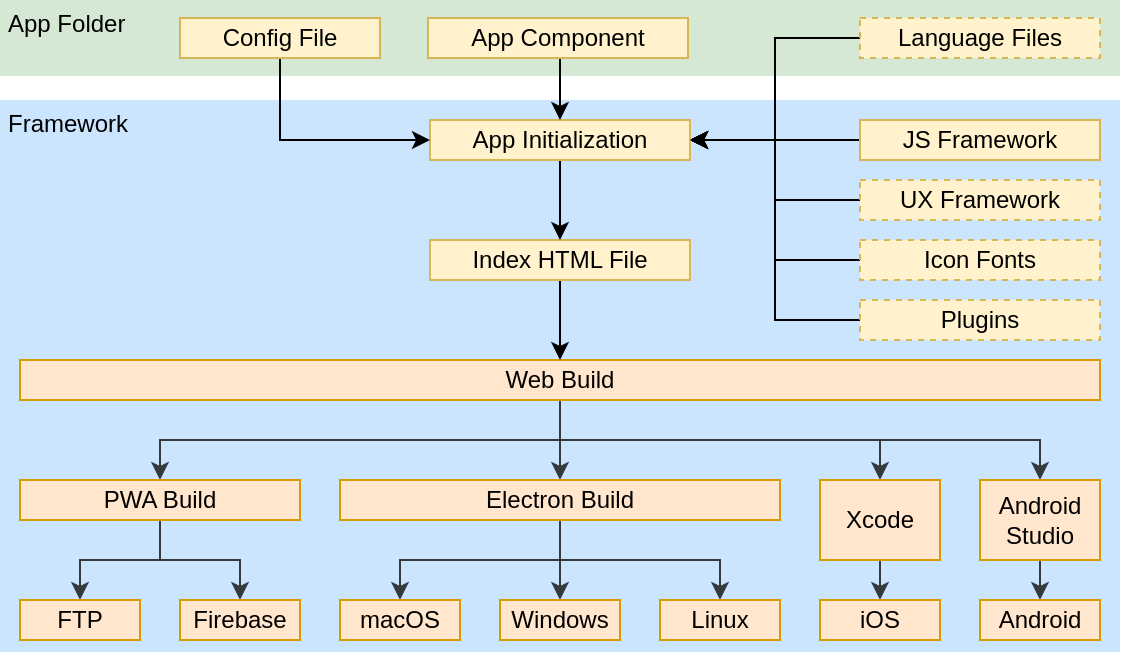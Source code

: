 <mxfile version="10.6.6" type="device"><diagram id="IEJ-li5WR0my1q0w4oPl" name="Page-1"><mxGraphModel dx="1398" dy="779" grid="1" gridSize="10" guides="1" tooltips="1" connect="1" arrows="1" fold="1" page="1" pageScale="1" pageWidth="1200" pageHeight="1200" math="0" shadow="0"><root><mxCell id="0"/><mxCell id="1" parent="0"/><mxCell id="NhiS5DbV7Yy_NmrqlrkN-97" value="&lt;div style=&quot;text-align: left&quot;&gt;&lt;span&gt;Framework&lt;/span&gt;&lt;/div&gt;" style="rounded=0;whiteSpace=wrap;html=1;fillColor=#cce5ff;strokeColor=none;spacing=0;align=left;labelPosition=center;verticalLabelPosition=middle;verticalAlign=top;horizontal=1;spacingTop=0;spacingBottom=0;spacingRight=0;spacingLeft=4;" vertex="1" parent="1"><mxGeometry x="40" y="90" width="560" height="276" as="geometry"/></mxCell><mxCell id="NhiS5DbV7Yy_NmrqlrkN-98" value="&lt;div style=&quot;text-align: left&quot;&gt;&lt;span&gt;App Folder&lt;/span&gt;&lt;/div&gt;" style="rounded=0;whiteSpace=wrap;html=1;fillColor=#d5e8d4;strokeColor=none;spacing=0;align=left;labelPosition=center;verticalLabelPosition=middle;verticalAlign=top;horizontal=1;spacingTop=0;spacingBottom=0;spacingRight=0;spacingLeft=4;" vertex="1" parent="1"><mxGeometry x="40" y="40" width="560" height="38" as="geometry"/></mxCell><mxCell id="NhiS5DbV7Yy_NmrqlrkN-99" style="edgeStyle=orthogonalEdgeStyle;rounded=0;orthogonalLoop=1;jettySize=auto;html=1;exitX=0.5;exitY=1;exitDx=0;exitDy=0;entryX=0.5;entryY=0;entryDx=0;entryDy=0;fillColor=#eeeeee;strokeColor=#36393d;" edge="1" parent="1" source="NhiS5DbV7Yy_NmrqlrkN-103" target="NhiS5DbV7Yy_NmrqlrkN-110"><mxGeometry relative="1" as="geometry"/></mxCell><mxCell id="NhiS5DbV7Yy_NmrqlrkN-100" style="edgeStyle=orthogonalEdgeStyle;rounded=0;orthogonalLoop=1;jettySize=auto;html=1;exitX=0.5;exitY=1;exitDx=0;exitDy=0;entryX=0.5;entryY=0;entryDx=0;entryDy=0;fillColor=#eeeeee;strokeColor=#36393d;" edge="1" parent="1" source="NhiS5DbV7Yy_NmrqlrkN-103" target="NhiS5DbV7Yy_NmrqlrkN-106"><mxGeometry relative="1" as="geometry"/></mxCell><mxCell id="NhiS5DbV7Yy_NmrqlrkN-101" style="edgeStyle=orthogonalEdgeStyle;rounded=0;orthogonalLoop=1;jettySize=auto;html=1;exitX=0.5;exitY=1;exitDx=0;exitDy=0;entryX=0.5;entryY=0;entryDx=0;entryDy=0;fillColor=#eeeeee;strokeColor=#36393d;" edge="1" parent="1" source="NhiS5DbV7Yy_NmrqlrkN-103" target="NhiS5DbV7Yy_NmrqlrkN-112"><mxGeometry relative="1" as="geometry"/></mxCell><mxCell id="NhiS5DbV7Yy_NmrqlrkN-102" style="edgeStyle=orthogonalEdgeStyle;rounded=0;orthogonalLoop=1;jettySize=auto;html=1;exitX=0.5;exitY=1;exitDx=0;exitDy=0;entryX=0.5;entryY=0;entryDx=0;entryDy=0;fillColor=#eeeeee;strokeColor=#36393d;" edge="1" parent="1" source="NhiS5DbV7Yy_NmrqlrkN-103" target="NhiS5DbV7Yy_NmrqlrkN-120"><mxGeometry relative="1" as="geometry"/></mxCell><mxCell id="NhiS5DbV7Yy_NmrqlrkN-103" value="Web Build&lt;br&gt;" style="rounded=0;whiteSpace=wrap;html=1;fillColor=#ffe6cc;strokeColor=#d79b00;" vertex="1" parent="1"><mxGeometry x="50" y="220" width="540" height="20" as="geometry"/></mxCell><mxCell id="NhiS5DbV7Yy_NmrqlrkN-104" style="edgeStyle=orthogonalEdgeStyle;rounded=0;orthogonalLoop=1;jettySize=auto;html=1;exitX=0.5;exitY=1;exitDx=0;exitDy=0;entryX=0.5;entryY=0;entryDx=0;entryDy=0;fillColor=#eeeeee;strokeColor=#36393d;" edge="1" parent="1" source="NhiS5DbV7Yy_NmrqlrkN-106" target="NhiS5DbV7Yy_NmrqlrkN-116"><mxGeometry relative="1" as="geometry"/></mxCell><mxCell id="NhiS5DbV7Yy_NmrqlrkN-105" style="edgeStyle=orthogonalEdgeStyle;rounded=0;orthogonalLoop=1;jettySize=auto;html=1;exitX=0.5;exitY=1;exitDx=0;exitDy=0;entryX=0.5;entryY=0;entryDx=0;entryDy=0;fillColor=#eeeeee;strokeColor=#36393d;" edge="1" parent="1" source="NhiS5DbV7Yy_NmrqlrkN-106" target="NhiS5DbV7Yy_NmrqlrkN-117"><mxGeometry relative="1" as="geometry"/></mxCell><mxCell id="NhiS5DbV7Yy_NmrqlrkN-106" value="PWA Build&lt;br&gt;" style="rounded=0;whiteSpace=wrap;html=1;fillColor=#ffe6cc;strokeColor=#d79b00;" vertex="1" parent="1"><mxGeometry x="50" y="280" width="140" height="20" as="geometry"/></mxCell><mxCell id="NhiS5DbV7Yy_NmrqlrkN-107" style="edgeStyle=orthogonalEdgeStyle;rounded=0;orthogonalLoop=1;jettySize=auto;html=1;exitX=0.5;exitY=1;exitDx=0;exitDy=0;entryX=0.5;entryY=0;entryDx=0;entryDy=0;fillColor=#eeeeee;strokeColor=#36393d;" edge="1" parent="1" source="NhiS5DbV7Yy_NmrqlrkN-110" target="NhiS5DbV7Yy_NmrqlrkN-113"><mxGeometry relative="1" as="geometry"/></mxCell><mxCell id="NhiS5DbV7Yy_NmrqlrkN-108" style="edgeStyle=orthogonalEdgeStyle;rounded=0;orthogonalLoop=1;jettySize=auto;html=1;exitX=0.5;exitY=1;exitDx=0;exitDy=0;entryX=0.5;entryY=0;entryDx=0;entryDy=0;fillColor=#eeeeee;strokeColor=#36393d;" edge="1" parent="1" source="NhiS5DbV7Yy_NmrqlrkN-110" target="NhiS5DbV7Yy_NmrqlrkN-114"><mxGeometry relative="1" as="geometry"/></mxCell><mxCell id="NhiS5DbV7Yy_NmrqlrkN-109" style="edgeStyle=orthogonalEdgeStyle;rounded=0;orthogonalLoop=1;jettySize=auto;html=1;exitX=0.5;exitY=1;exitDx=0;exitDy=0;entryX=0.5;entryY=0;entryDx=0;entryDy=0;fillColor=#eeeeee;strokeColor=#36393d;" edge="1" parent="1" source="NhiS5DbV7Yy_NmrqlrkN-110" target="NhiS5DbV7Yy_NmrqlrkN-115"><mxGeometry relative="1" as="geometry"/></mxCell><mxCell id="NhiS5DbV7Yy_NmrqlrkN-110" value="Electron Build&lt;br&gt;" style="rounded=0;whiteSpace=wrap;html=1;fillColor=#ffe6cc;strokeColor=#d79b00;" vertex="1" parent="1"><mxGeometry x="210" y="280" width="220" height="20" as="geometry"/></mxCell><mxCell id="NhiS5DbV7Yy_NmrqlrkN-111" style="edgeStyle=orthogonalEdgeStyle;rounded=0;orthogonalLoop=1;jettySize=auto;html=1;exitX=0.5;exitY=1;exitDx=0;exitDy=0;entryX=0.5;entryY=0;entryDx=0;entryDy=0;fillColor=#eeeeee;strokeColor=#36393d;" edge="1" parent="1" source="NhiS5DbV7Yy_NmrqlrkN-112" target="NhiS5DbV7Yy_NmrqlrkN-118"><mxGeometry relative="1" as="geometry"/></mxCell><mxCell id="NhiS5DbV7Yy_NmrqlrkN-112" value="Xcode&lt;br&gt;" style="rounded=0;whiteSpace=wrap;html=1;fillColor=#ffe6cc;strokeColor=#d79b00;" vertex="1" parent="1"><mxGeometry x="450" y="280" width="60" height="40" as="geometry"/></mxCell><mxCell id="NhiS5DbV7Yy_NmrqlrkN-113" value="macOS" style="rounded=0;whiteSpace=wrap;html=1;fillColor=#ffe6cc;strokeColor=#d79b00;" vertex="1" parent="1"><mxGeometry x="210" y="340" width="60" height="20" as="geometry"/></mxCell><mxCell id="NhiS5DbV7Yy_NmrqlrkN-114" value="Windows" style="rounded=0;whiteSpace=wrap;html=1;fillColor=#ffe6cc;strokeColor=#d79b00;" vertex="1" parent="1"><mxGeometry x="290" y="340" width="60" height="20" as="geometry"/></mxCell><mxCell id="NhiS5DbV7Yy_NmrqlrkN-115" value="Linux" style="rounded=0;whiteSpace=wrap;html=1;fillColor=#ffe6cc;strokeColor=#d79b00;" vertex="1" parent="1"><mxGeometry x="370" y="340" width="60" height="20" as="geometry"/></mxCell><mxCell id="NhiS5DbV7Yy_NmrqlrkN-116" value="FTP" style="rounded=0;whiteSpace=wrap;html=1;fillColor=#ffe6cc;strokeColor=#d79b00;" vertex="1" parent="1"><mxGeometry x="50" y="340" width="60" height="20" as="geometry"/></mxCell><mxCell id="NhiS5DbV7Yy_NmrqlrkN-117" value="Firebase&lt;br&gt;" style="rounded=0;whiteSpace=wrap;html=1;fillColor=#ffe6cc;strokeColor=#d79b00;" vertex="1" parent="1"><mxGeometry x="130" y="340" width="60" height="20" as="geometry"/></mxCell><mxCell id="NhiS5DbV7Yy_NmrqlrkN-118" value="iOS&lt;br&gt;" style="rounded=0;whiteSpace=wrap;html=1;fillColor=#ffe6cc;strokeColor=#d79b00;" vertex="1" parent="1"><mxGeometry x="450" y="340" width="60" height="20" as="geometry"/></mxCell><mxCell id="NhiS5DbV7Yy_NmrqlrkN-119" style="edgeStyle=orthogonalEdgeStyle;rounded=0;orthogonalLoop=1;jettySize=auto;html=1;exitX=0.5;exitY=1;exitDx=0;exitDy=0;entryX=0.5;entryY=0;entryDx=0;entryDy=0;fillColor=#eeeeee;strokeColor=#36393d;" edge="1" parent="1" source="NhiS5DbV7Yy_NmrqlrkN-120" target="NhiS5DbV7Yy_NmrqlrkN-121"><mxGeometry relative="1" as="geometry"/></mxCell><mxCell id="NhiS5DbV7Yy_NmrqlrkN-120" value="Android&lt;br&gt;Studio&lt;br&gt;" style="rounded=0;whiteSpace=wrap;html=1;fillColor=#ffe6cc;strokeColor=#d79b00;" vertex="1" parent="1"><mxGeometry x="530" y="280" width="60" height="40" as="geometry"/></mxCell><mxCell id="NhiS5DbV7Yy_NmrqlrkN-121" value="Android&lt;br&gt;" style="rounded=0;whiteSpace=wrap;html=1;fillColor=#ffe6cc;strokeColor=#d79b00;" vertex="1" parent="1"><mxGeometry x="530" y="340" width="60" height="20" as="geometry"/></mxCell><mxCell id="NhiS5DbV7Yy_NmrqlrkN-122" style="edgeStyle=orthogonalEdgeStyle;rounded=0;orthogonalLoop=1;jettySize=auto;html=1;exitX=0.5;exitY=1;exitDx=0;exitDy=0;entryX=0.5;entryY=0;entryDx=0;entryDy=0;" edge="1" parent="1" source="NhiS5DbV7Yy_NmrqlrkN-123" target="NhiS5DbV7Yy_NmrqlrkN-103"><mxGeometry relative="1" as="geometry"/></mxCell><mxCell id="NhiS5DbV7Yy_NmrqlrkN-123" value="Index HTML File&lt;br&gt;" style="rounded=0;whiteSpace=wrap;html=1;fillColor=#fff2cc;strokeColor=#d6b656;" vertex="1" parent="1"><mxGeometry x="255" y="160" width="130" height="20" as="geometry"/></mxCell><mxCell id="NhiS5DbV7Yy_NmrqlrkN-124" style="edgeStyle=orthogonalEdgeStyle;rounded=0;orthogonalLoop=1;jettySize=auto;html=1;exitX=0;exitY=0.5;exitDx=0;exitDy=0;entryX=1;entryY=0.5;entryDx=0;entryDy=0;" edge="1" parent="1" source="NhiS5DbV7Yy_NmrqlrkN-125" target="NhiS5DbV7Yy_NmrqlrkN-133"><mxGeometry relative="1" as="geometry"/></mxCell><mxCell id="NhiS5DbV7Yy_NmrqlrkN-125" value="Plugins&lt;br&gt;" style="rounded=0;whiteSpace=wrap;html=1;fillColor=#fff2cc;strokeColor=#d6b656;dashed=1;" vertex="1" parent="1"><mxGeometry x="470" y="190" width="120" height="20" as="geometry"/></mxCell><mxCell id="NhiS5DbV7Yy_NmrqlrkN-126" style="edgeStyle=orthogonalEdgeStyle;rounded=0;orthogonalLoop=1;jettySize=auto;html=1;exitX=0;exitY=0.5;exitDx=0;exitDy=0;entryX=1;entryY=0.5;entryDx=0;entryDy=0;" edge="1" parent="1" source="NhiS5DbV7Yy_NmrqlrkN-127" target="NhiS5DbV7Yy_NmrqlrkN-133"><mxGeometry relative="1" as="geometry"/></mxCell><mxCell id="NhiS5DbV7Yy_NmrqlrkN-127" value="Icon Fonts&lt;br&gt;" style="rounded=0;whiteSpace=wrap;html=1;fillColor=#fff2cc;strokeColor=#d6b656;dashed=1;" vertex="1" parent="1"><mxGeometry x="470" y="160" width="120" height="20" as="geometry"/></mxCell><mxCell id="NhiS5DbV7Yy_NmrqlrkN-128" style="edgeStyle=orthogonalEdgeStyle;rounded=0;orthogonalLoop=1;jettySize=auto;html=1;exitX=0;exitY=0.5;exitDx=0;exitDy=0;entryX=1;entryY=0.5;entryDx=0;entryDy=0;" edge="1" parent="1" source="NhiS5DbV7Yy_NmrqlrkN-129" target="NhiS5DbV7Yy_NmrqlrkN-133"><mxGeometry relative="1" as="geometry"><mxPoint x="380" y="110" as="targetPoint"/></mxGeometry></mxCell><mxCell id="NhiS5DbV7Yy_NmrqlrkN-129" value="UX Framework&lt;br&gt;" style="rounded=0;whiteSpace=wrap;html=1;fillColor=#fff2cc;strokeColor=#d6b656;dashed=1;" vertex="1" parent="1"><mxGeometry x="470" y="130" width="120" height="20" as="geometry"/></mxCell><mxCell id="NhiS5DbV7Yy_NmrqlrkN-130" style="edgeStyle=orthogonalEdgeStyle;rounded=0;orthogonalLoop=1;jettySize=auto;html=1;exitX=0;exitY=0.5;exitDx=0;exitDy=0;entryX=1;entryY=0.5;entryDx=0;entryDy=0;" edge="1" parent="1" source="NhiS5DbV7Yy_NmrqlrkN-131" target="NhiS5DbV7Yy_NmrqlrkN-133"><mxGeometry relative="1" as="geometry"/></mxCell><mxCell id="NhiS5DbV7Yy_NmrqlrkN-131" value="JS Framework&lt;br&gt;" style="rounded=0;whiteSpace=wrap;html=1;fillColor=#fff2cc;strokeColor=#d6b656;" vertex="1" parent="1"><mxGeometry x="470" y="100" width="120" height="20" as="geometry"/></mxCell><mxCell id="NhiS5DbV7Yy_NmrqlrkN-132" style="edgeStyle=orthogonalEdgeStyle;rounded=0;orthogonalLoop=1;jettySize=auto;html=1;exitX=0.5;exitY=1;exitDx=0;exitDy=0;entryX=0.5;entryY=0;entryDx=0;entryDy=0;" edge="1" parent="1" source="NhiS5DbV7Yy_NmrqlrkN-133" target="NhiS5DbV7Yy_NmrqlrkN-123"><mxGeometry relative="1" as="geometry"/></mxCell><mxCell id="NhiS5DbV7Yy_NmrqlrkN-133" value="App Initialization" style="rounded=0;whiteSpace=wrap;html=1;fillColor=#fff2cc;strokeColor=#d6b656;" vertex="1" parent="1"><mxGeometry x="255" y="100" width="130" height="20" as="geometry"/></mxCell><mxCell id="NhiS5DbV7Yy_NmrqlrkN-134" style="edgeStyle=orthogonalEdgeStyle;rounded=0;orthogonalLoop=1;jettySize=auto;html=1;exitX=0.5;exitY=1;exitDx=0;exitDy=0;entryX=0;entryY=0.5;entryDx=0;entryDy=0;" edge="1" parent="1" source="NhiS5DbV7Yy_NmrqlrkN-135" target="NhiS5DbV7Yy_NmrqlrkN-133"><mxGeometry relative="1" as="geometry"/></mxCell><mxCell id="NhiS5DbV7Yy_NmrqlrkN-135" value="Config File" style="rounded=0;whiteSpace=wrap;html=1;fillColor=#fff2cc;strokeColor=#d6b656;" vertex="1" parent="1"><mxGeometry x="130" y="49" width="100" height="20" as="geometry"/></mxCell><mxCell id="NhiS5DbV7Yy_NmrqlrkN-136" style="edgeStyle=orthogonalEdgeStyle;rounded=0;orthogonalLoop=1;jettySize=auto;html=1;exitX=0.5;exitY=1;exitDx=0;exitDy=0;entryX=0.5;entryY=0;entryDx=0;entryDy=0;" edge="1" parent="1" source="NhiS5DbV7Yy_NmrqlrkN-137" target="NhiS5DbV7Yy_NmrqlrkN-133"><mxGeometry relative="1" as="geometry"/></mxCell><mxCell id="NhiS5DbV7Yy_NmrqlrkN-137" value="App Component" style="rounded=0;whiteSpace=wrap;html=1;fillColor=#fff2cc;strokeColor=#d6b656;" vertex="1" parent="1"><mxGeometry x="254" y="49" width="130" height="20" as="geometry"/></mxCell><mxCell id="NhiS5DbV7Yy_NmrqlrkN-138" style="edgeStyle=orthogonalEdgeStyle;rounded=0;orthogonalLoop=1;jettySize=auto;html=1;exitX=0;exitY=0.5;exitDx=0;exitDy=0;entryX=1;entryY=0.5;entryDx=0;entryDy=0;" edge="1" parent="1" source="NhiS5DbV7Yy_NmrqlrkN-139" target="NhiS5DbV7Yy_NmrqlrkN-133"><mxGeometry relative="1" as="geometry"/></mxCell><mxCell id="NhiS5DbV7Yy_NmrqlrkN-139" value="Language Files" style="rounded=0;whiteSpace=wrap;html=1;fillColor=#fff2cc;strokeColor=#d6b656;dashed=1;" vertex="1" parent="1"><mxGeometry x="470" y="49" width="120" height="20" as="geometry"/></mxCell></root></mxGraphModel></diagram></mxfile>